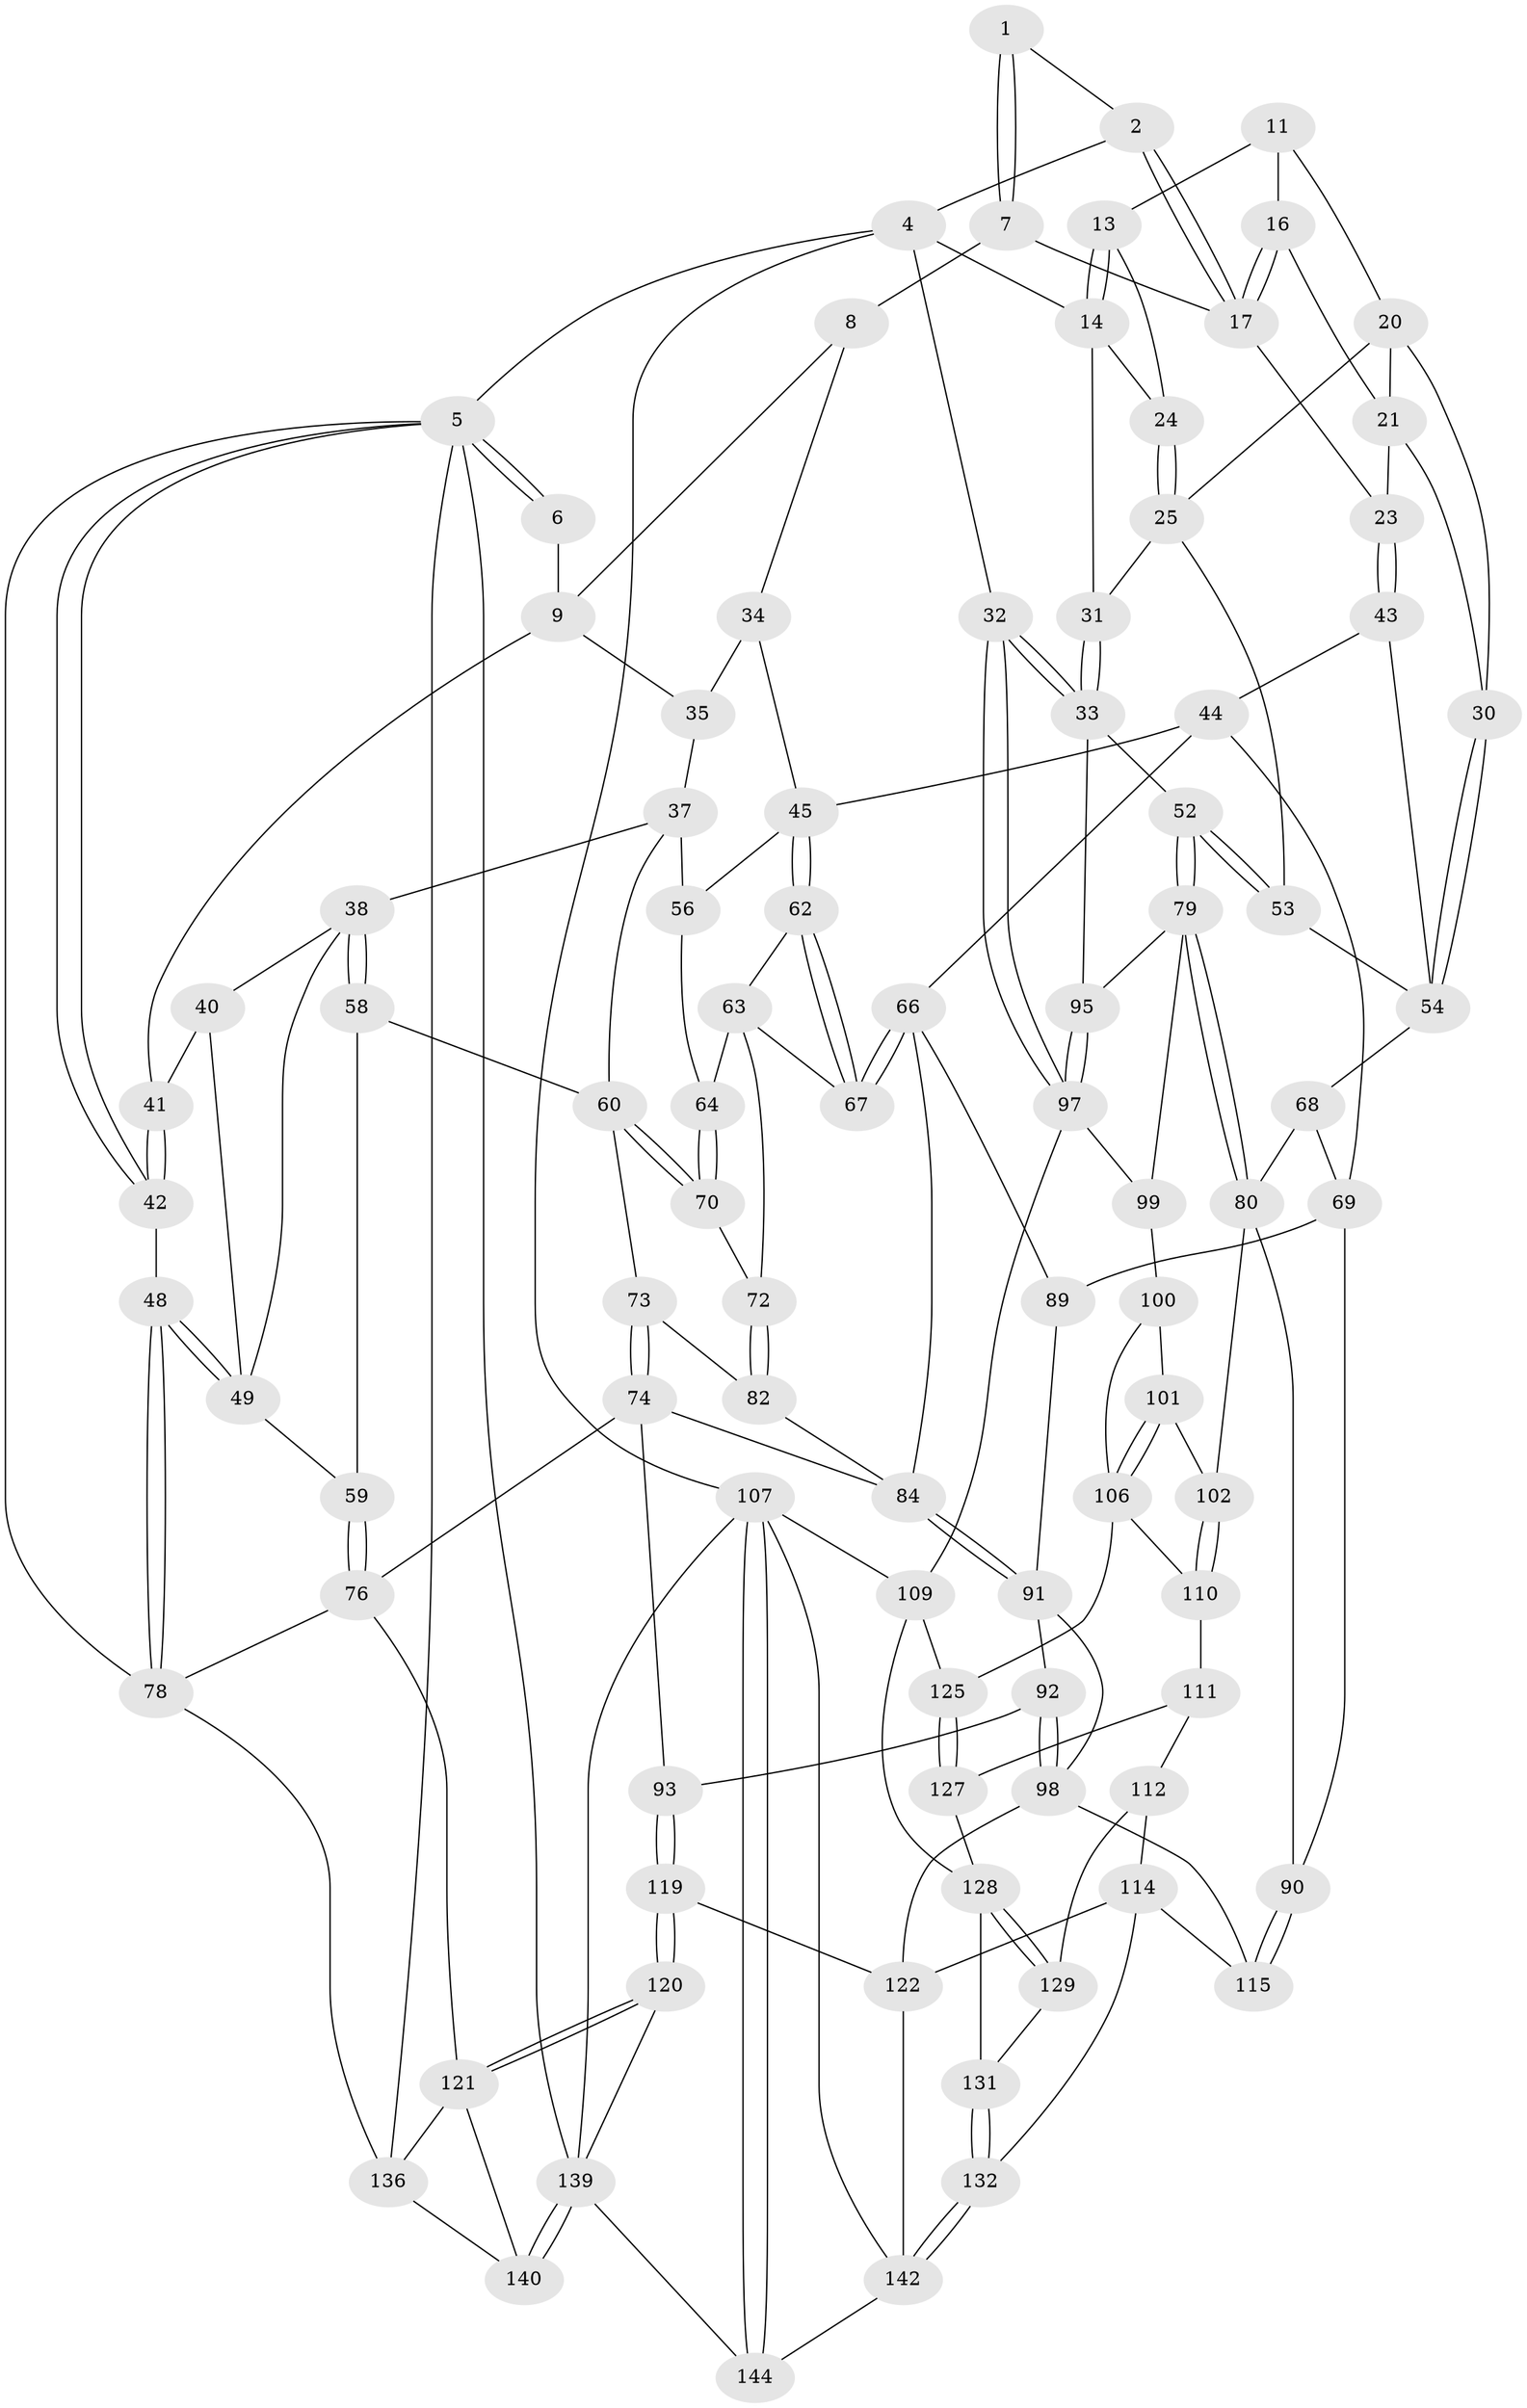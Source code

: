 // original degree distribution, {3: 0.020689655172413793, 5: 0.47586206896551725, 4: 0.25517241379310346, 6: 0.2482758620689655}
// Generated by graph-tools (version 1.1) at 2025/42/03/06/25 10:42:32]
// undirected, 93 vertices, 202 edges
graph export_dot {
graph [start="1"]
  node [color=gray90,style=filled];
  1 [pos="+0.2809765438674419+0"];
  2 [pos="+0.6324520930741228+0",super="+3"];
  4 [pos="+1+0",super="+15"];
  5 [pos="+0+0",super="+87"];
  6 [pos="+0.2723023493693614+0"];
  7 [pos="+0.39450605342768374+0.03912858258723307",super="+19"];
  8 [pos="+0.34189266636473026+0.0953424063277443",super="+29"];
  9 [pos="+0.310297590630836+0.11487979921401648",super="+10"];
  11 [pos="+0.8417402213734342+0",super="+12"];
  13 [pos="+0.8931349212617615+0.06829809573890856"];
  14 [pos="+1+0.06435137125076022",super="+28"];
  16 [pos="+0.7719409409560084+0.058993465303814406"];
  17 [pos="+0.5904842502537224+0.08915260007990951",super="+18"];
  20 [pos="+0.8332685465708859+0.09825094408791413",super="+27"];
  21 [pos="+0.7728466946471005+0.06061100608171492",super="+22"];
  23 [pos="+0.6100111177790082+0.13028833721267663"];
  24 [pos="+0.9035598236306922+0.09320159450454764"];
  25 [pos="+0.9014927827622534+0.20012772508376367",super="+26"];
  30 [pos="+0.7673720513737733+0.19114321922327537"];
  31 [pos="+0.9296916007073437+0.20291373586127923"];
  32 [pos="+1+0.38023337660275247"];
  33 [pos="+1+0.38061556105840505",super="+51"];
  34 [pos="+0.4029097310887119+0.20558295961648165",super="+47"];
  35 [pos="+0.3133484010348065+0.12045240688082592",super="+36"];
  37 [pos="+0.29166805133130014+0.2524932652317455",super="+57"];
  38 [pos="+0.21196793911181522+0.2373316035729921",super="+39"];
  40 [pos="+0.18759071115152598+0.11207149115367537"];
  41 [pos="+0.1907426018303247+0.10450668667535891"];
  42 [pos="+0+0"];
  43 [pos="+0.5682692600820698+0.31113575214733885"];
  44 [pos="+0.4771200379207178+0.31705862511778304",super="+65"];
  45 [pos="+0.4292159001288718+0.3166817091064999",super="+46"];
  48 [pos="+0+0.24547415863754007"];
  49 [pos="+0+0.2582944273054785",super="+50"];
  52 [pos="+0.9049605937787515+0.4250829754922617"];
  53 [pos="+0.8687521200316678+0.39416291470060266"];
  54 [pos="+0.7096176284358319+0.3671557796144305",super="+55"];
  56 [pos="+0.3445618306994018+0.36213541368717894"];
  58 [pos="+0.1367214808099732+0.3612999290687901"];
  59 [pos="+0+0.3108414308854674"];
  60 [pos="+0.20923061203437987+0.4211489438849367",super="+61"];
  62 [pos="+0.427769022214687+0.36969606772341934"];
  63 [pos="+0.37147271664444326+0.4364877193757653",super="+71"];
  64 [pos="+0.35290320861967+0.41627692200382255"];
  66 [pos="+0.4755446550971601+0.5104587149842621",super="+83"];
  67 [pos="+0.4481285088954024+0.4855689535290131"];
  68 [pos="+0.6203507279889305+0.46723162784469235"];
  69 [pos="+0.5842301731812457+0.48241355884384285",super="+88"];
  70 [pos="+0.32286222492600675+0.44022219167029075"];
  72 [pos="+0.36480868662397503+0.4793424454208738"];
  73 [pos="+0.1847591986978686+0.44016634958526274"];
  74 [pos="+0.1761577047218147+0.4935831006676855",super="+75"];
  76 [pos="+0.07397403815731313+0.609684609950722",super="+77"];
  78 [pos="+0+0.635425258360583",super="+86"];
  79 [pos="+0.829864890321239+0.5549439981254454",super="+96"];
  80 [pos="+0.7805892199177074+0.5835065692784296",super="+81"];
  82 [pos="+0.3512937968015572+0.4925442575665581"];
  84 [pos="+0.3587299026771844+0.5910097300661964",super="+85"];
  89 [pos="+0.4942881273499897+0.6519918390830742"];
  90 [pos="+0.6694656512783088+0.6389358514524782"];
  91 [pos="+0.3570491877343724+0.5941880665490727",super="+94"];
  92 [pos="+0.34884691439182797+0.6066599328222068"];
  93 [pos="+0.2825635069504377+0.6475094102250882"];
  95 [pos="+0.9471569029200575+0.6177826449226556"];
  97 [pos="+1+0.7737140660462689",super="+103"];
  98 [pos="+0.46951310521482914+0.7384159151837022",super="+118"];
  99 [pos="+0.9269434190302807+0.6245889858567967",super="+104"];
  100 [pos="+0.9189282462076399+0.6524338966715387",super="+105"];
  101 [pos="+0.8986585788218712+0.6786644175196808"];
  102 [pos="+0.7874116126824964+0.6034428102999652"];
  106 [pos="+0.8818501396960688+0.7025716302607079",super="+116"];
  107 [pos="+1+1",super="+108"];
  109 [pos="+1+1",super="+124"];
  110 [pos="+0.7936068788969777+0.6220741585662792",super="+117"];
  111 [pos="+0.7637095497286179+0.7271763753819195",super="+126"];
  112 [pos="+0.760378376682178+0.7288952168858908",super="+113"];
  114 [pos="+0.6591576922816762+0.7142036805060606",super="+133"];
  115 [pos="+0.6565772332328709+0.7074665828637973"];
  119 [pos="+0.2826299508630709+0.6481039286401329",super="+123"];
  120 [pos="+0.1983257959861419+0.7942470146676439",super="+138"];
  121 [pos="+0.0867834821237096+0.6536167693654404",super="+135"];
  122 [pos="+0.4446326351486877+0.8032781989830041",super="+137"];
  125 [pos="+0.8847484075537301+0.7801792748939507"];
  127 [pos="+0.7955395009608716+0.7755289056130114"];
  128 [pos="+0.7933534441152779+0.7780705864520271",super="+134"];
  129 [pos="+0.7641784479396323+0.754234394130302",super="+130"];
  131 [pos="+0.7544000258645835+0.8278770971437869"];
  132 [pos="+0.7376148604175248+0.835177712228058"];
  136 [pos="+0.03783604879419293+0.792435325947026",super="+141"];
  139 [pos="+0.18327391148999306+0.9312139432040955",super="+145"];
  140 [pos="+0.17324038857283186+0.9262810314378224"];
  142 [pos="+0.714209934363807+0.8834000604705498",super="+143"];
  144 [pos="+0.4531222177768461+1"];
  1 -- 2;
  1 -- 7;
  1 -- 7;
  2 -- 17;
  2 -- 17;
  2 -- 4;
  4 -- 5;
  4 -- 107;
  4 -- 32;
  4 -- 14;
  5 -- 6;
  5 -- 6;
  5 -- 42;
  5 -- 42;
  5 -- 139;
  5 -- 78;
  5 -- 136;
  6 -- 9;
  7 -- 8 [weight=2];
  7 -- 17;
  8 -- 9;
  8 -- 34;
  9 -- 35;
  9 -- 41;
  11 -- 16;
  11 -- 20;
  11 -- 13;
  13 -- 14;
  13 -- 14;
  13 -- 24;
  14 -- 24;
  14 -- 31;
  16 -- 17;
  16 -- 17;
  16 -- 21;
  17 -- 23;
  20 -- 21;
  20 -- 25;
  20 -- 30;
  21 -- 30;
  21 -- 23;
  23 -- 43;
  23 -- 43;
  24 -- 25;
  24 -- 25;
  25 -- 31;
  25 -- 53;
  30 -- 54;
  30 -- 54;
  31 -- 33;
  31 -- 33;
  32 -- 33;
  32 -- 33;
  32 -- 97;
  32 -- 97;
  33 -- 52;
  33 -- 95;
  34 -- 35 [weight=2];
  34 -- 45;
  35 -- 37;
  37 -- 38;
  37 -- 56;
  37 -- 60;
  38 -- 58;
  38 -- 58;
  38 -- 40;
  38 -- 49;
  40 -- 41;
  40 -- 49;
  41 -- 42;
  41 -- 42;
  42 -- 48;
  43 -- 44;
  43 -- 54;
  44 -- 45;
  44 -- 66;
  44 -- 69;
  45 -- 62;
  45 -- 62;
  45 -- 56;
  48 -- 49;
  48 -- 49;
  48 -- 78;
  48 -- 78;
  49 -- 59;
  52 -- 53;
  52 -- 53;
  52 -- 79;
  52 -- 79;
  53 -- 54;
  54 -- 68;
  56 -- 64;
  58 -- 59;
  58 -- 60;
  59 -- 76;
  59 -- 76;
  60 -- 70;
  60 -- 70;
  60 -- 73;
  62 -- 63;
  62 -- 67;
  62 -- 67;
  63 -- 64;
  63 -- 72;
  63 -- 67;
  64 -- 70;
  64 -- 70;
  66 -- 67;
  66 -- 67;
  66 -- 89;
  66 -- 84;
  68 -- 69;
  68 -- 80;
  69 -- 89;
  69 -- 90;
  70 -- 72;
  72 -- 82;
  72 -- 82;
  73 -- 74;
  73 -- 74;
  73 -- 82;
  74 -- 84;
  74 -- 76;
  74 -- 93;
  76 -- 121;
  76 -- 78;
  78 -- 136;
  79 -- 80;
  79 -- 80;
  79 -- 99;
  79 -- 95;
  80 -- 102;
  80 -- 90;
  82 -- 84;
  84 -- 91;
  84 -- 91;
  89 -- 91;
  90 -- 115;
  90 -- 115;
  91 -- 92;
  91 -- 98;
  92 -- 93;
  92 -- 98;
  92 -- 98;
  93 -- 119;
  93 -- 119;
  95 -- 97;
  95 -- 97;
  97 -- 109;
  97 -- 99;
  98 -- 115;
  98 -- 122;
  99 -- 100 [weight=2];
  100 -- 101;
  100 -- 106;
  101 -- 102;
  101 -- 106;
  101 -- 106;
  102 -- 110;
  102 -- 110;
  106 -- 125;
  106 -- 110;
  107 -- 144;
  107 -- 144;
  107 -- 139;
  107 -- 109;
  107 -- 142;
  109 -- 128;
  109 -- 125;
  110 -- 111 [weight=2];
  111 -- 112;
  111 -- 127;
  112 -- 129 [weight=2];
  112 -- 114;
  114 -- 115;
  114 -- 132;
  114 -- 122;
  119 -- 120 [weight=2];
  119 -- 120;
  119 -- 122;
  120 -- 121;
  120 -- 121;
  120 -- 139;
  121 -- 136;
  121 -- 140;
  122 -- 142;
  125 -- 127;
  125 -- 127;
  127 -- 128;
  128 -- 129;
  128 -- 129;
  128 -- 131;
  129 -- 131;
  131 -- 132;
  131 -- 132;
  132 -- 142;
  132 -- 142;
  136 -- 140;
  139 -- 140;
  139 -- 140;
  139 -- 144;
  142 -- 144;
}
